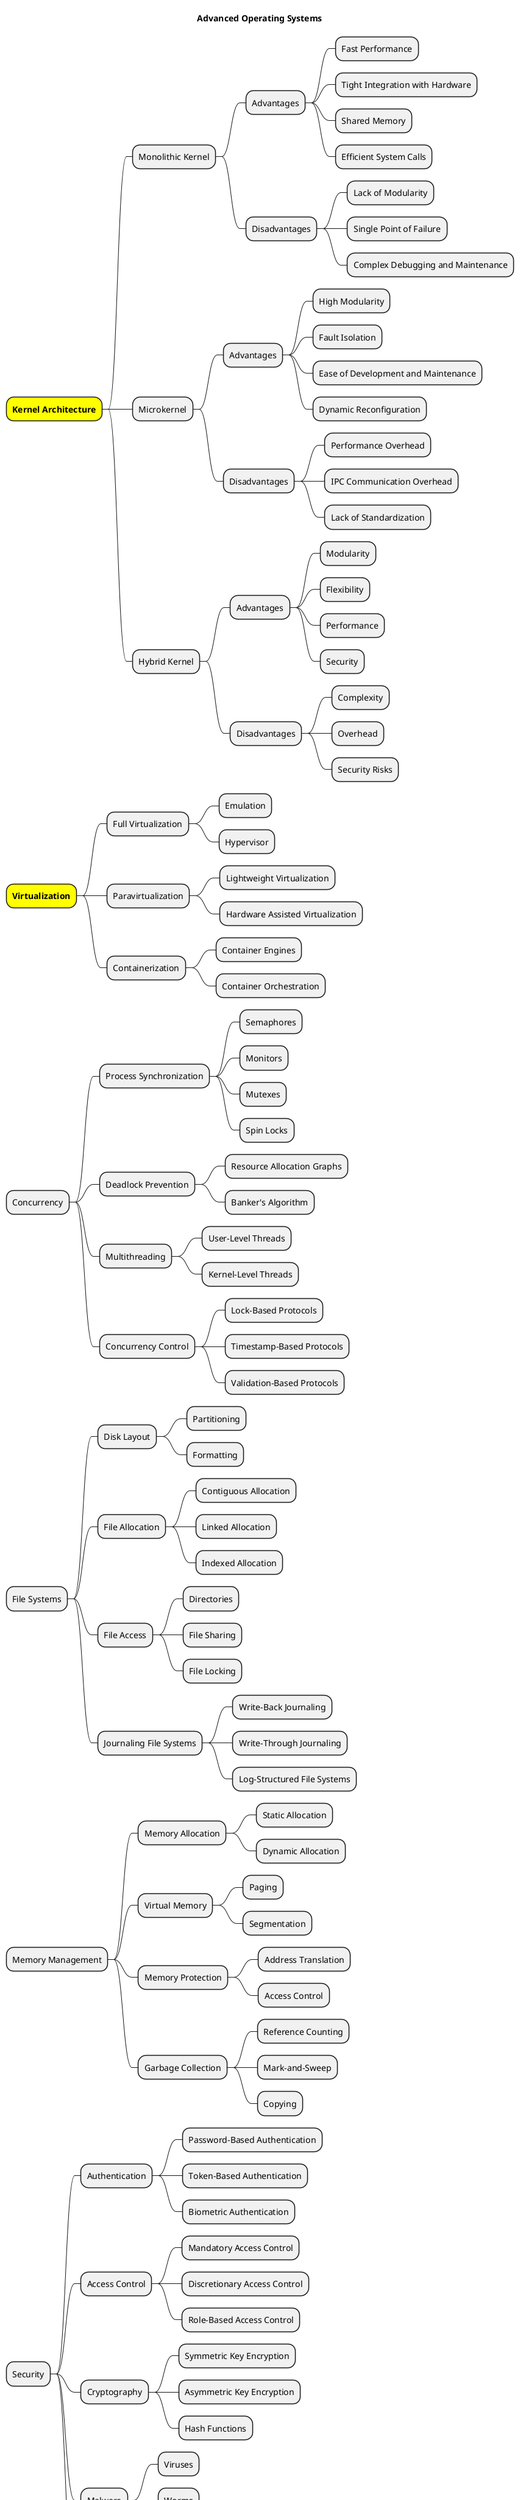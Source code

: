 @startmindmap
title Advanced Operating Systems
*[#yellow] **Kernel Architecture**
** Monolithic Kernel
*** Advantages
**** Fast Performance
**** Tight Integration with Hardware
**** Shared Memory
**** Efficient System Calls
*** Disadvantages
**** Lack of Modularity
**** Single Point of Failure
**** Complex Debugging and Maintenance
** Microkernel
*** Advantages
**** High Modularity
**** Fault Isolation
**** Ease of Development and Maintenance
**** Dynamic Reconfiguration
*** Disadvantages
**** Performance Overhead
**** IPC Communication Overhead
**** Lack of Standardization
** Hybrid Kernel
*** Advantages
**** Modularity
**** Flexibility
**** Performance
**** Security
*** Disadvantages
**** Complexity
**** Overhead
**** Security Risks
*[#yellow] **Virtualization**
** Full Virtualization
*** Emulation
*** Hypervisor
** Paravirtualization
*** Lightweight Virtualization
*** Hardware Assisted Virtualization
** Containerization
*** Container Engines
*** Container Orchestration
* Concurrency
** Process Synchronization
*** Semaphores
*** Monitors
*** Mutexes
*** Spin Locks
** Deadlock Prevention
*** Resource Allocation Graphs
*** Banker's Algorithm
** Multithreading
*** User-Level Threads
*** Kernel-Level Threads
** Concurrency Control
*** Lock-Based Protocols
*** Timestamp-Based Protocols
*** Validation-Based Protocols
* File Systems
** Disk Layout
*** Partitioning
*** Formatting
** File Allocation
*** Contiguous Allocation
*** Linked Allocation
*** Indexed Allocation
** File Access
*** Directories
*** File Sharing
*** File Locking
** Journaling File Systems
*** Write-Back Journaling
*** Write-Through Journaling
*** Log-Structured File Systems
* Memory Management
** Memory Allocation
*** Static Allocation
*** Dynamic Allocation
** Virtual Memory
*** Paging
*** Segmentation
** Memory Protection
*** Address Translation
*** Access Control
** Garbage Collection
*** Reference Counting
*** Mark-and-Sweep
*** Copying
* Security
** Authentication
*** Password-Based Authentication
*** Token-Based Authentication
*** Biometric Authentication
** Access Control
*** Mandatory Access Control
*** Discretionary Access Control
*** Role-Based Access Control
** Cryptography
*** Symmetric Key Encryption
*** Asymmetric Key Encryption
*** Hash Functions
** Malware
*** Viruses
*** Worms
*** Trojans
** Intrusion Detection
*** Host-Based IDS
*** Network-Based IDS
@endmindmap
